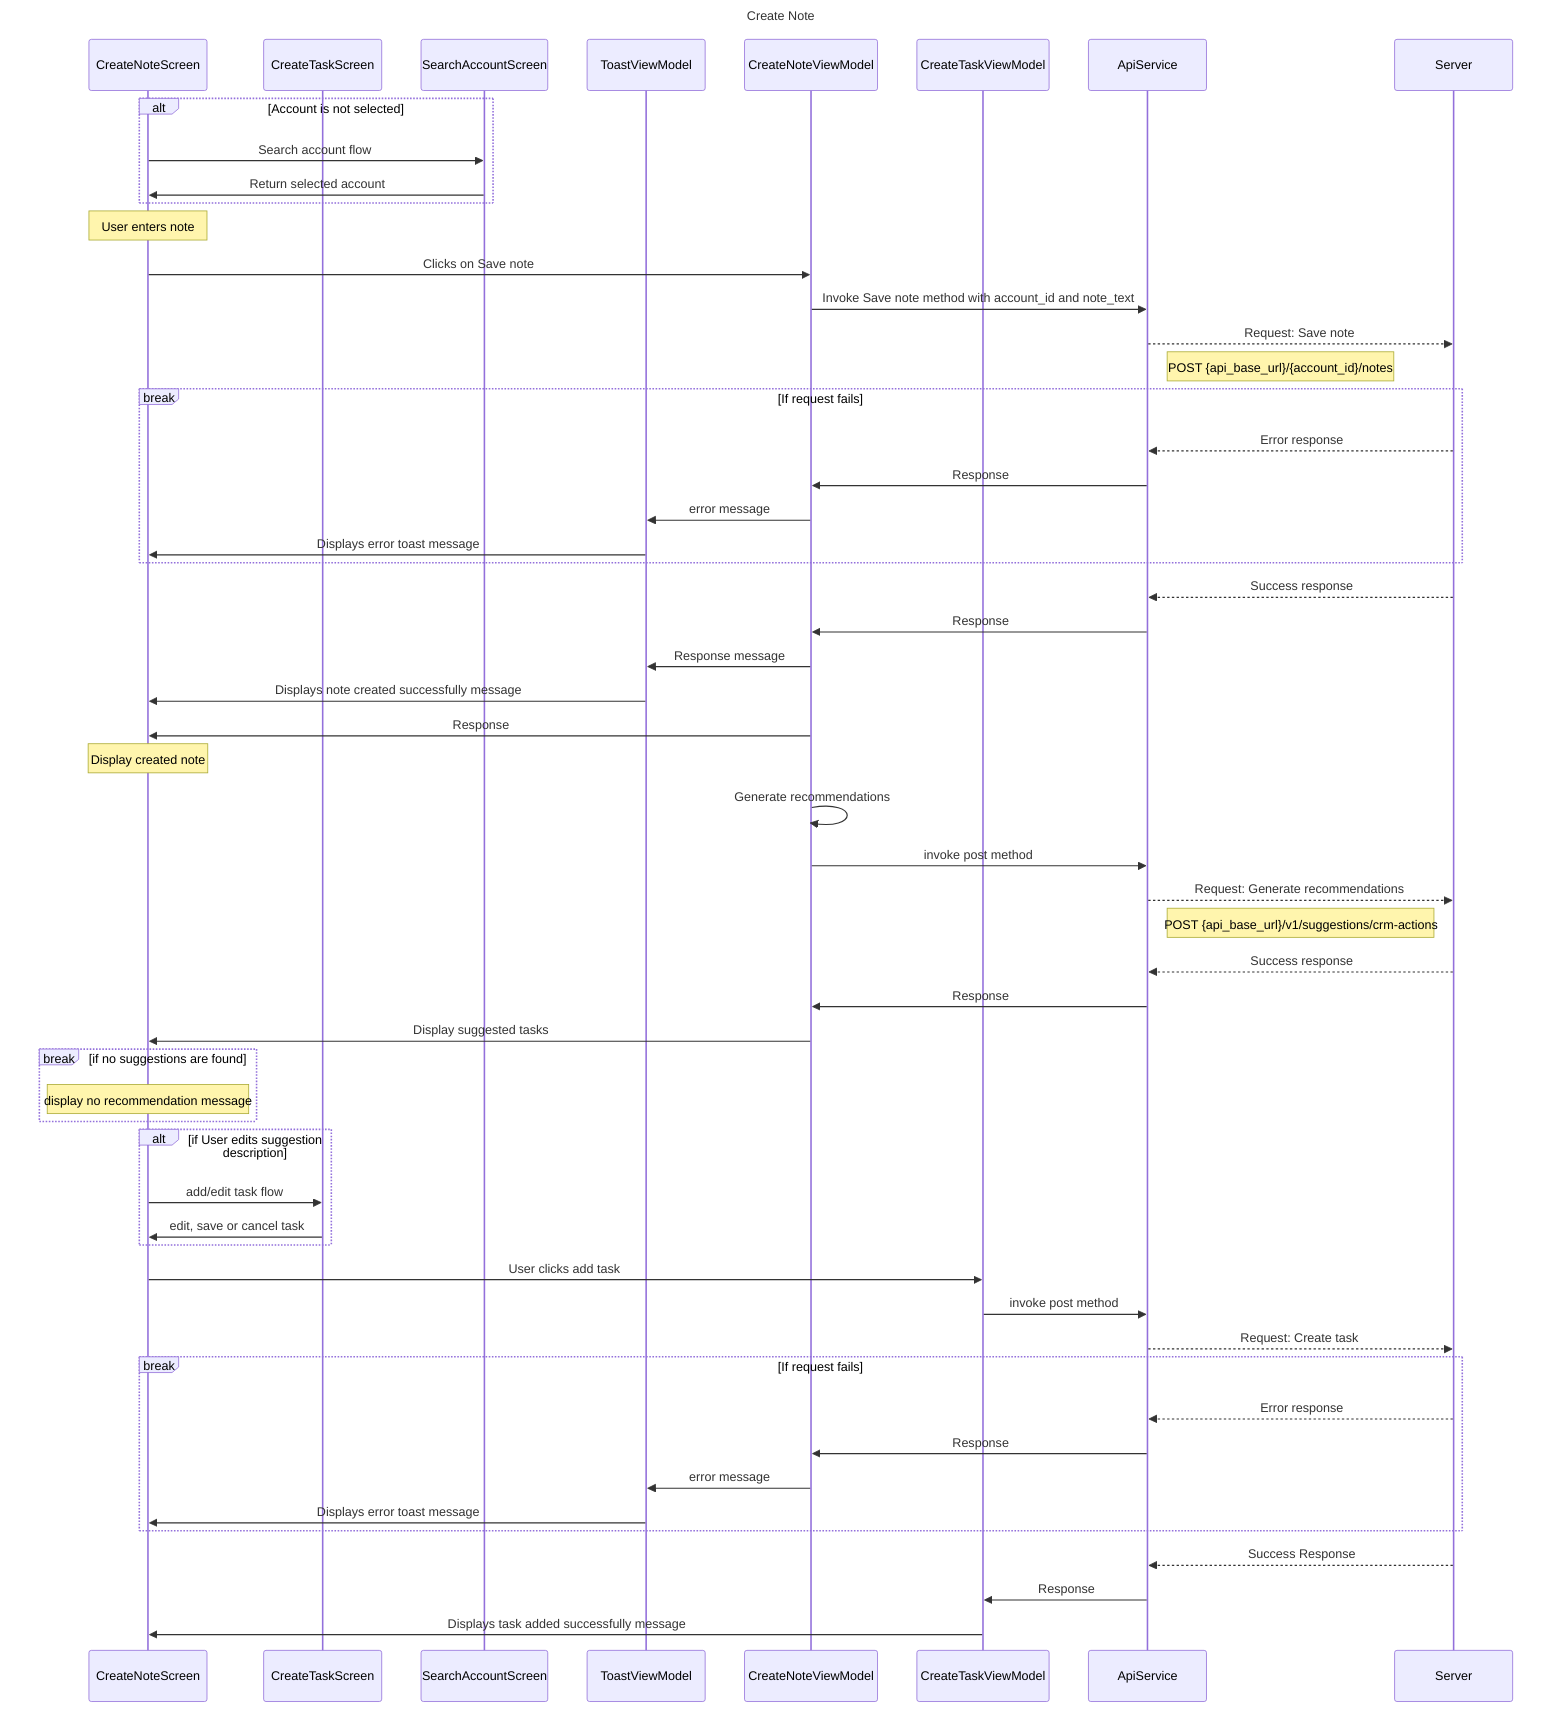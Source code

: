 sequenceDiagram
    title Create Note

    participant CNS as CreateNoteScreen
    participant CTS as CreateTaskScreen
    participant SAS as SearchAccountScreen
    participant TVM as ToastViewModel
    participant CNVM as CreateNoteViewModel
    participant CTVM as CreateTaskViewModel
    participant AS as ApiService
    participant S as Server

    alt  Account is not selected
        CNS->>SAS: Search account flow
        SAS->>CNS: Return selected account
    end

    note over CNS: User enters note

    CNS->>CNVM : Clicks on Save note
    CNVM->>AS: Invoke Save note method with account_id and note_text
    AS-->>S : Request: Save note
    note right of AS: POST {api_base_url}/{account_id}/notes

    break If request fails
        S-->>AS: Error response
        AS->>CNVM: Response
        CNVM->>TVM: error message
        TVM->>CNS: Displays error toast message
    end
    
    S-->>AS: Success response
    AS->>CNVM: Response
    CNVM->>TVM: Response message
    TVM->>CNS: Displays note created successfully message
    CNVM->>CNS: Response
    note over CNS: Display created note
    CNVM->>CNVM: Generate recommendations
    CNVM->>AS: invoke post method
    AS-->>S: Request: Generate recommendations
    note right of AS: POST {api_base_url}/v1/suggestions/crm-actions
    S-->>AS: Success response
    AS->>CNVM: Response
    CNVM->>CNS: Display suggested tasks

    break if no suggestions are found
    note over CNS: display no recommendation message
    end

    alt if User edits suggestion description
    CNS->>CTS: add/edit task flow
    CTS->>CNS: edit, save or cancel task
    end

    CNS->>CTVM: User clicks add task
    CTVM->>AS: invoke post method
    AS-->>S: Request: Create task

    break If request fails
        S-->>AS: Error response
        AS->>CNVM: Response
        CNVM->>TVM: error message
        TVM->>CNS: Displays error toast message
    end

    S-->>AS: Success Response
    AS->>CTVM: Response
    CTVM->>CNS: Displays task added successfully message